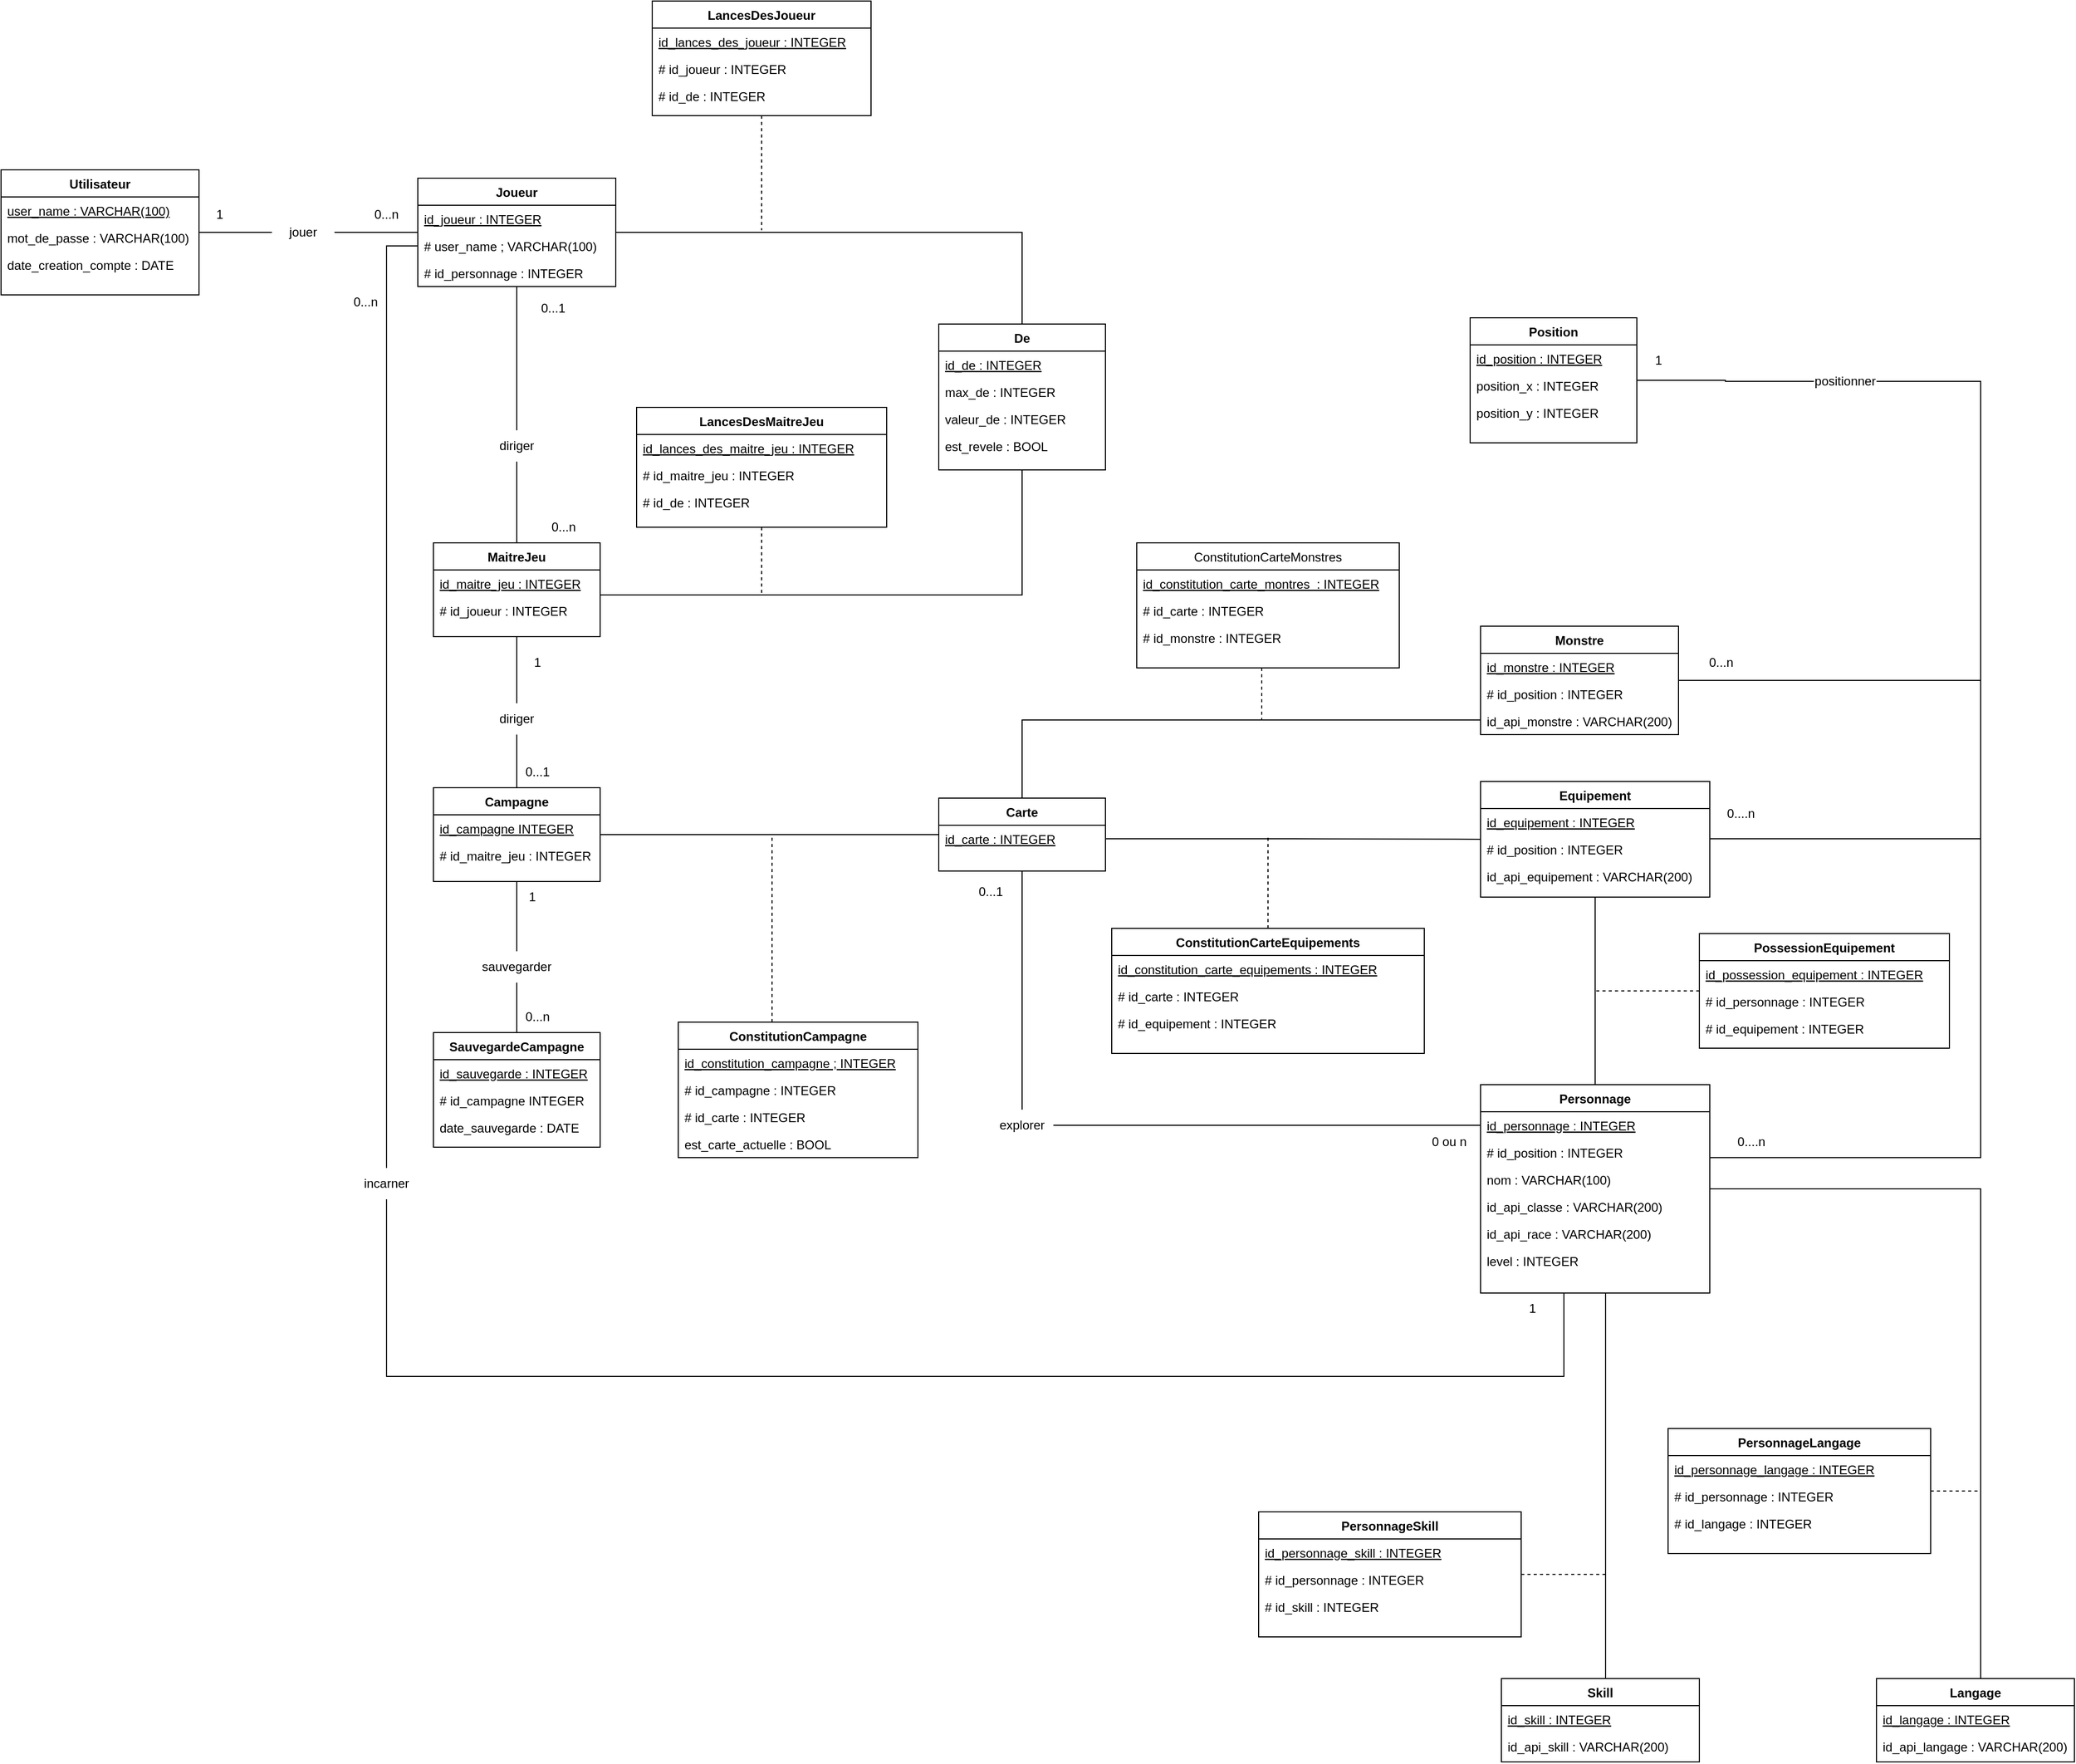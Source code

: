 <mxfile version="15.5.4" type="gitlab">
  <diagram id="C5RBs43oDa-KdzZeNtuy" name="Page-1">
    <mxGraphModel dx="2322" dy="1822" grid="1" gridSize="10" guides="1" tooltips="1" connect="1" arrows="1" fold="1" page="1" pageScale="1" pageWidth="827" pageHeight="1169" math="0" shadow="0">
      <root>
        <mxCell id="WIyWlLk6GJQsqaUBKTNV-0" />
        <mxCell id="WIyWlLk6GJQsqaUBKTNV-1" parent="WIyWlLk6GJQsqaUBKTNV-0" />
        <mxCell id="58OvS6Pq5DRIqInY-Lbb-139" style="edgeStyle=orthogonalEdgeStyle;rounded=0;orthogonalLoop=1;jettySize=auto;html=1;endArrow=none;endFill=0;align=center;" edge="1" parent="WIyWlLk6GJQsqaUBKTNV-1" source="zkfFHV4jXpPFQw0GAbJ--0" target="58OvS6Pq5DRIqInY-Lbb-55">
          <mxGeometry relative="1" as="geometry" />
        </mxCell>
        <mxCell id="58OvS6Pq5DRIqInY-Lbb-141" style="edgeStyle=orthogonalEdgeStyle;rounded=0;orthogonalLoop=1;jettySize=auto;html=1;endArrow=none;endFill=0;align=center;startArrow=none;" edge="1" parent="WIyWlLk6GJQsqaUBKTNV-1" source="58OvS6Pq5DRIqInY-Lbb-0" target="zkfFHV4jXpPFQw0GAbJ--17">
          <mxGeometry relative="1" as="geometry" />
        </mxCell>
        <mxCell id="zkfFHV4jXpPFQw0GAbJ--0" value="Joueur" style="swimlane;fontStyle=1;align=center;verticalAlign=top;childLayout=stackLayout;horizontal=1;startSize=26;horizontalStack=0;resizeParent=1;resizeLast=0;collapsible=1;marginBottom=0;rounded=0;shadow=0;strokeWidth=1;" parent="WIyWlLk6GJQsqaUBKTNV-1" vertex="1">
          <mxGeometry x="20" y="-20" width="190" height="104" as="geometry">
            <mxRectangle x="230" y="140" width="160" height="26" as="alternateBounds" />
          </mxGeometry>
        </mxCell>
        <mxCell id="zkfFHV4jXpPFQw0GAbJ--1" value="id_joueur : INTEGER" style="text;align=left;verticalAlign=top;spacingLeft=4;spacingRight=4;overflow=hidden;rotatable=0;points=[[0,0.5],[1,0.5]];portConstraint=eastwest;fontStyle=4" parent="zkfFHV4jXpPFQw0GAbJ--0" vertex="1">
          <mxGeometry y="26" width="190" height="26" as="geometry" />
        </mxCell>
        <mxCell id="zkfFHV4jXpPFQw0GAbJ--2" value="# user_name ; VARCHAR(100)" style="text;align=left;verticalAlign=top;spacingLeft=4;spacingRight=4;overflow=hidden;rotatable=0;points=[[0,0.5],[1,0.5]];portConstraint=eastwest;rounded=0;shadow=0;html=0;" parent="zkfFHV4jXpPFQw0GAbJ--0" vertex="1">
          <mxGeometry y="52" width="190" height="26" as="geometry" />
        </mxCell>
        <mxCell id="58OvS6Pq5DRIqInY-Lbb-161" value="# id_personnage : INTEGER" style="text;align=left;verticalAlign=top;spacingLeft=4;spacingRight=4;overflow=hidden;rotatable=0;points=[[0,0.5],[1,0.5]];portConstraint=eastwest;rounded=0;shadow=0;html=0;" vertex="1" parent="zkfFHV4jXpPFQw0GAbJ--0">
          <mxGeometry y="78" width="190" height="26" as="geometry" />
        </mxCell>
        <mxCell id="58OvS6Pq5DRIqInY-Lbb-88" style="edgeStyle=orthogonalEdgeStyle;rounded=0;orthogonalLoop=1;jettySize=auto;html=1;endArrow=none;endFill=0;" edge="1" parent="WIyWlLk6GJQsqaUBKTNV-1" source="zkfFHV4jXpPFQw0GAbJ--17" target="58OvS6Pq5DRIqInY-Lbb-55">
          <mxGeometry relative="1" as="geometry">
            <Array as="points">
              <mxPoint x="600" y="380" />
            </Array>
          </mxGeometry>
        </mxCell>
        <mxCell id="zkfFHV4jXpPFQw0GAbJ--17" value="MaitreJeu" style="swimlane;fontStyle=1;align=center;verticalAlign=top;childLayout=stackLayout;horizontal=1;startSize=26;horizontalStack=0;resizeParent=1;resizeLast=0;collapsible=1;marginBottom=0;rounded=0;shadow=0;strokeWidth=1;" parent="WIyWlLk6GJQsqaUBKTNV-1" vertex="1">
          <mxGeometry x="35" y="330" width="160" height="90" as="geometry">
            <mxRectangle x="550" y="140" width="160" height="26" as="alternateBounds" />
          </mxGeometry>
        </mxCell>
        <mxCell id="zkfFHV4jXpPFQw0GAbJ--19" value="id_maitre_jeu : INTEGER" style="text;align=left;verticalAlign=top;spacingLeft=4;spacingRight=4;overflow=hidden;rotatable=0;points=[[0,0.5],[1,0.5]];portConstraint=eastwest;rounded=0;shadow=0;html=0;fontStyle=4" parent="zkfFHV4jXpPFQw0GAbJ--17" vertex="1">
          <mxGeometry y="26" width="160" height="26" as="geometry" />
        </mxCell>
        <mxCell id="zkfFHV4jXpPFQw0GAbJ--20" value="# id_joueur : INTEGER" style="text;align=left;verticalAlign=top;spacingLeft=4;spacingRight=4;overflow=hidden;rotatable=0;points=[[0,0.5],[1,0.5]];portConstraint=eastwest;rounded=0;shadow=0;html=0;" parent="zkfFHV4jXpPFQw0GAbJ--17" vertex="1">
          <mxGeometry y="52" width="160" height="26" as="geometry" />
        </mxCell>
        <mxCell id="58OvS6Pq5DRIqInY-Lbb-15" style="edgeStyle=orthogonalEdgeStyle;rounded=0;orthogonalLoop=1;jettySize=auto;html=1;endArrow=none;endFill=0;" edge="1" parent="WIyWlLk6GJQsqaUBKTNV-1" source="58OvS6Pq5DRIqInY-Lbb-6" target="58OvS6Pq5DRIqInY-Lbb-12">
          <mxGeometry relative="1" as="geometry" />
        </mxCell>
        <mxCell id="58OvS6Pq5DRIqInY-Lbb-155" style="edgeStyle=orthogonalEdgeStyle;rounded=0;orthogonalLoop=1;jettySize=auto;html=1;endArrow=none;endFill=0;align=center;startArrow=none;" edge="1" parent="WIyWlLk6GJQsqaUBKTNV-1" source="58OvS6Pq5DRIqInY-Lbb-156" target="zkfFHV4jXpPFQw0GAbJ--17">
          <mxGeometry relative="1" as="geometry" />
        </mxCell>
        <mxCell id="58OvS6Pq5DRIqInY-Lbb-6" value="Campagne" style="swimlane;fontStyle=1;align=center;verticalAlign=top;childLayout=stackLayout;horizontal=1;startSize=26;horizontalStack=0;resizeParent=1;resizeLast=0;collapsible=1;marginBottom=0;rounded=0;shadow=0;strokeWidth=1;" vertex="1" parent="WIyWlLk6GJQsqaUBKTNV-1">
          <mxGeometry x="35" y="565" width="160" height="90" as="geometry">
            <mxRectangle x="550" y="140" width="160" height="26" as="alternateBounds" />
          </mxGeometry>
        </mxCell>
        <mxCell id="58OvS6Pq5DRIqInY-Lbb-7" value="id_campagne INTEGER" style="text;align=left;verticalAlign=top;spacingLeft=4;spacingRight=4;overflow=hidden;rotatable=0;points=[[0,0.5],[1,0.5]];portConstraint=eastwest;rounded=0;shadow=0;html=0;fontStyle=4" vertex="1" parent="58OvS6Pq5DRIqInY-Lbb-6">
          <mxGeometry y="26" width="160" height="26" as="geometry" />
        </mxCell>
        <mxCell id="58OvS6Pq5DRIqInY-Lbb-8" value="# id_maitre_jeu : INTEGER" style="text;align=left;verticalAlign=top;spacingLeft=4;spacingRight=4;overflow=hidden;rotatable=0;points=[[0,0.5],[1,0.5]];portConstraint=eastwest;rounded=0;shadow=0;html=0;" vertex="1" parent="58OvS6Pq5DRIqInY-Lbb-6">
          <mxGeometry y="52" width="160" height="26" as="geometry" />
        </mxCell>
        <mxCell id="58OvS6Pq5DRIqInY-Lbb-81" style="edgeStyle=orthogonalEdgeStyle;rounded=0;orthogonalLoop=1;jettySize=auto;html=1;endArrow=none;endFill=0;startArrow=none;" edge="1" parent="WIyWlLk6GJQsqaUBKTNV-1" source="58OvS6Pq5DRIqInY-Lbb-185" target="58OvS6Pq5DRIqInY-Lbb-32">
          <mxGeometry relative="1" as="geometry">
            <Array as="points">
              <mxPoint x="600" y="890" />
            </Array>
          </mxGeometry>
        </mxCell>
        <mxCell id="58OvS6Pq5DRIqInY-Lbb-83" style="edgeStyle=orthogonalEdgeStyle;rounded=0;orthogonalLoop=1;jettySize=auto;html=1;endArrow=none;endFill=0;" edge="1" parent="WIyWlLk6GJQsqaUBKTNV-1" source="58OvS6Pq5DRIqInY-Lbb-12" target="58OvS6Pq5DRIqInY-Lbb-39">
          <mxGeometry relative="1" as="geometry">
            <Array as="points">
              <mxPoint x="600" y="500" />
            </Array>
          </mxGeometry>
        </mxCell>
        <mxCell id="58OvS6Pq5DRIqInY-Lbb-12" value="Carte" style="swimlane;fontStyle=1;align=center;verticalAlign=top;childLayout=stackLayout;horizontal=1;startSize=26;horizontalStack=0;resizeParent=1;resizeLast=0;collapsible=1;marginBottom=0;rounded=0;shadow=0;strokeWidth=1;" vertex="1" parent="WIyWlLk6GJQsqaUBKTNV-1">
          <mxGeometry x="520" y="575" width="160" height="70" as="geometry">
            <mxRectangle x="550" y="140" width="160" height="26" as="alternateBounds" />
          </mxGeometry>
        </mxCell>
        <mxCell id="58OvS6Pq5DRIqInY-Lbb-13" value="id_carte : INTEGER" style="text;align=left;verticalAlign=top;spacingLeft=4;spacingRight=4;overflow=hidden;rotatable=0;points=[[0,0.5],[1,0.5]];portConstraint=eastwest;rounded=0;shadow=0;html=0;fontStyle=4" vertex="1" parent="58OvS6Pq5DRIqInY-Lbb-12">
          <mxGeometry y="26" width="160" height="26" as="geometry" />
        </mxCell>
        <mxCell id="58OvS6Pq5DRIqInY-Lbb-26" style="edgeStyle=orthogonalEdgeStyle;rounded=0;orthogonalLoop=1;jettySize=auto;html=1;endArrow=none;endFill=0;dashed=1;" edge="1" parent="WIyWlLk6GJQsqaUBKTNV-1" source="58OvS6Pq5DRIqInY-Lbb-23">
          <mxGeometry relative="1" as="geometry">
            <mxPoint x="360" y="610" as="targetPoint" />
            <Array as="points">
              <mxPoint x="360" y="730" />
            </Array>
          </mxGeometry>
        </mxCell>
        <mxCell id="58OvS6Pq5DRIqInY-Lbb-23" value="ConstitutionCampagne" style="swimlane;fontStyle=1;align=center;verticalAlign=top;childLayout=stackLayout;horizontal=1;startSize=26;horizontalStack=0;resizeParent=1;resizeLast=0;collapsible=1;marginBottom=0;rounded=0;shadow=0;strokeWidth=1;" vertex="1" parent="WIyWlLk6GJQsqaUBKTNV-1">
          <mxGeometry x="270" y="790" width="230" height="130" as="geometry">
            <mxRectangle x="550" y="140" width="160" height="26" as="alternateBounds" />
          </mxGeometry>
        </mxCell>
        <mxCell id="58OvS6Pq5DRIqInY-Lbb-24" value="id_constitution_campagne ; INTEGER" style="text;align=left;verticalAlign=top;spacingLeft=4;spacingRight=4;overflow=hidden;rotatable=0;points=[[0,0.5],[1,0.5]];portConstraint=eastwest;rounded=0;shadow=0;html=0;fontStyle=4" vertex="1" parent="58OvS6Pq5DRIqInY-Lbb-23">
          <mxGeometry y="26" width="230" height="26" as="geometry" />
        </mxCell>
        <mxCell id="58OvS6Pq5DRIqInY-Lbb-25" value="# id_campagne : INTEGER" style="text;align=left;verticalAlign=top;spacingLeft=4;spacingRight=4;overflow=hidden;rotatable=0;points=[[0,0.5],[1,0.5]];portConstraint=eastwest;rounded=0;shadow=0;html=0;" vertex="1" parent="58OvS6Pq5DRIqInY-Lbb-23">
          <mxGeometry y="52" width="230" height="26" as="geometry" />
        </mxCell>
        <mxCell id="58OvS6Pq5DRIqInY-Lbb-27" value="# id_carte : INTEGER" style="text;align=left;verticalAlign=top;spacingLeft=4;spacingRight=4;overflow=hidden;rotatable=0;points=[[0,0.5],[1,0.5]];portConstraint=eastwest;rounded=0;shadow=0;html=0;" vertex="1" parent="58OvS6Pq5DRIqInY-Lbb-23">
          <mxGeometry y="78" width="230" height="26" as="geometry" />
        </mxCell>
        <mxCell id="58OvS6Pq5DRIqInY-Lbb-172" value="est_carte_actuelle : BOOL" style="text;align=left;verticalAlign=top;spacingLeft=4;spacingRight=4;overflow=hidden;rotatable=0;points=[[0,0.5],[1,0.5]];portConstraint=eastwest;rounded=0;shadow=0;html=0;" vertex="1" parent="58OvS6Pq5DRIqInY-Lbb-23">
          <mxGeometry y="104" width="230" height="26" as="geometry" />
        </mxCell>
        <mxCell id="58OvS6Pq5DRIqInY-Lbb-95" style="edgeStyle=orthogonalEdgeStyle;rounded=0;orthogonalLoop=1;jettySize=auto;html=1;dashed=1;endArrow=none;endFill=0;" edge="1" parent="WIyWlLk6GJQsqaUBKTNV-1" source="58OvS6Pq5DRIqInY-Lbb-28">
          <mxGeometry relative="1" as="geometry">
            <mxPoint x="836" y="610" as="targetPoint" />
          </mxGeometry>
        </mxCell>
        <mxCell id="58OvS6Pq5DRIqInY-Lbb-28" value="ConstitutionCarteEquipements" style="swimlane;fontStyle=1;align=center;verticalAlign=top;childLayout=stackLayout;horizontal=1;startSize=26;horizontalStack=0;resizeParent=1;resizeLast=0;collapsible=1;marginBottom=0;rounded=0;shadow=0;strokeWidth=1;" vertex="1" parent="WIyWlLk6GJQsqaUBKTNV-1">
          <mxGeometry x="686" y="700" width="300" height="120" as="geometry">
            <mxRectangle x="550" y="140" width="160" height="26" as="alternateBounds" />
          </mxGeometry>
        </mxCell>
        <mxCell id="58OvS6Pq5DRIqInY-Lbb-29" value="id_constitution_carte_equipements : INTEGER" style="text;align=left;verticalAlign=top;spacingLeft=4;spacingRight=4;overflow=hidden;rotatable=0;points=[[0,0.5],[1,0.5]];portConstraint=eastwest;rounded=0;shadow=0;html=0;fontStyle=4" vertex="1" parent="58OvS6Pq5DRIqInY-Lbb-28">
          <mxGeometry y="26" width="300" height="26" as="geometry" />
        </mxCell>
        <mxCell id="58OvS6Pq5DRIqInY-Lbb-30" value="# id_carte : INTEGER" style="text;align=left;verticalAlign=top;spacingLeft=4;spacingRight=4;overflow=hidden;rotatable=0;points=[[0,0.5],[1,0.5]];portConstraint=eastwest;rounded=0;shadow=0;html=0;" vertex="1" parent="58OvS6Pq5DRIqInY-Lbb-28">
          <mxGeometry y="52" width="300" height="26" as="geometry" />
        </mxCell>
        <mxCell id="58OvS6Pq5DRIqInY-Lbb-31" value="# id_equipement : INTEGER" style="text;align=left;verticalAlign=top;spacingLeft=4;spacingRight=4;overflow=hidden;rotatable=0;points=[[0,0.5],[1,0.5]];portConstraint=eastwest;rounded=0;shadow=0;html=0;" vertex="1" parent="58OvS6Pq5DRIqInY-Lbb-28">
          <mxGeometry y="78" width="300" height="26" as="geometry" />
        </mxCell>
        <mxCell id="58OvS6Pq5DRIqInY-Lbb-85" style="edgeStyle=orthogonalEdgeStyle;rounded=0;orthogonalLoop=1;jettySize=auto;html=1;endArrow=none;endFill=0;" edge="1" parent="WIyWlLk6GJQsqaUBKTNV-1" source="58OvS6Pq5DRIqInY-Lbb-32" target="58OvS6Pq5DRIqInY-Lbb-36">
          <mxGeometry relative="1" as="geometry" />
        </mxCell>
        <mxCell id="58OvS6Pq5DRIqInY-Lbb-112" style="edgeStyle=orthogonalEdgeStyle;rounded=0;orthogonalLoop=1;jettySize=auto;html=1;endArrow=none;endFill=0;" edge="1" parent="WIyWlLk6GJQsqaUBKTNV-1" source="58OvS6Pq5DRIqInY-Lbb-32">
          <mxGeometry relative="1" as="geometry">
            <mxPoint x="1520" y="460" as="targetPoint" />
            <Array as="points">
              <mxPoint x="1520" y="920" />
              <mxPoint x="1520" y="460" />
            </Array>
          </mxGeometry>
        </mxCell>
        <mxCell id="58OvS6Pq5DRIqInY-Lbb-124" style="edgeStyle=orthogonalEdgeStyle;rounded=0;orthogonalLoop=1;jettySize=auto;html=1;endArrow=none;endFill=0;startArrow=none;" edge="1" parent="WIyWlLk6GJQsqaUBKTNV-1" source="58OvS6Pq5DRIqInY-Lbb-127" target="zkfFHV4jXpPFQw0GAbJ--0">
          <mxGeometry relative="1" as="geometry">
            <Array as="points">
              <mxPoint x="-10" y="45" />
            </Array>
          </mxGeometry>
        </mxCell>
        <mxCell id="58OvS6Pq5DRIqInY-Lbb-173" style="edgeStyle=orthogonalEdgeStyle;rounded=0;orthogonalLoop=1;jettySize=auto;html=1;endArrow=none;endFill=0;align=center;" edge="1" parent="WIyWlLk6GJQsqaUBKTNV-1" source="58OvS6Pq5DRIqInY-Lbb-32" target="58OvS6Pq5DRIqInY-Lbb-148">
          <mxGeometry relative="1" as="geometry">
            <Array as="points">
              <mxPoint x="1520" y="950" />
            </Array>
          </mxGeometry>
        </mxCell>
        <mxCell id="58OvS6Pq5DRIqInY-Lbb-193" style="edgeStyle=orthogonalEdgeStyle;rounded=0;orthogonalLoop=1;jettySize=auto;html=1;endArrow=none;endFill=0;align=center;" edge="1" parent="WIyWlLk6GJQsqaUBKTNV-1" source="58OvS6Pq5DRIqInY-Lbb-32" target="58OvS6Pq5DRIqInY-Lbb-152">
          <mxGeometry relative="1" as="geometry">
            <Array as="points">
              <mxPoint x="1160" y="1300" />
              <mxPoint x="1160" y="1300" />
            </Array>
          </mxGeometry>
        </mxCell>
        <mxCell id="58OvS6Pq5DRIqInY-Lbb-32" value="Personnage" style="swimlane;fontStyle=1;align=center;verticalAlign=top;childLayout=stackLayout;horizontal=1;startSize=26;horizontalStack=0;resizeParent=1;resizeLast=0;collapsible=1;marginBottom=0;rounded=0;shadow=0;strokeWidth=1;" vertex="1" parent="WIyWlLk6GJQsqaUBKTNV-1">
          <mxGeometry x="1040" y="850" width="220" height="200" as="geometry">
            <mxRectangle x="550" y="140" width="160" height="26" as="alternateBounds" />
          </mxGeometry>
        </mxCell>
        <mxCell id="58OvS6Pq5DRIqInY-Lbb-33" value="id_personnage : INTEGER" style="text;align=left;verticalAlign=top;spacingLeft=4;spacingRight=4;overflow=hidden;rotatable=0;points=[[0,0.5],[1,0.5]];portConstraint=eastwest;rounded=0;shadow=0;html=0;fontStyle=4" vertex="1" parent="58OvS6Pq5DRIqInY-Lbb-32">
          <mxGeometry y="26" width="220" height="26" as="geometry" />
        </mxCell>
        <mxCell id="58OvS6Pq5DRIqInY-Lbb-78" value="# id_position : INTEGER" style="text;align=left;verticalAlign=top;spacingLeft=4;spacingRight=4;overflow=hidden;rotatable=0;points=[[0,0.5],[1,0.5]];portConstraint=eastwest;rounded=0;shadow=0;html=0;fontStyle=0" vertex="1" parent="58OvS6Pq5DRIqInY-Lbb-32">
          <mxGeometry y="52" width="220" height="26" as="geometry" />
        </mxCell>
        <mxCell id="58OvS6Pq5DRIqInY-Lbb-35" value="nom : VARCHAR(100)" style="text;align=left;verticalAlign=top;spacingLeft=4;spacingRight=4;overflow=hidden;rotatable=0;points=[[0,0.5],[1,0.5]];portConstraint=eastwest;rounded=0;shadow=0;html=0;fontStyle=0" vertex="1" parent="58OvS6Pq5DRIqInY-Lbb-32">
          <mxGeometry y="78" width="220" height="26" as="geometry" />
        </mxCell>
        <mxCell id="58OvS6Pq5DRIqInY-Lbb-42" value="id_api_classe : VARCHAR(200)" style="text;align=left;verticalAlign=top;spacingLeft=4;spacingRight=4;overflow=hidden;rotatable=0;points=[[0,0.5],[1,0.5]];portConstraint=eastwest;rounded=0;shadow=0;html=0;fontStyle=0" vertex="1" parent="58OvS6Pq5DRIqInY-Lbb-32">
          <mxGeometry y="104" width="220" height="26" as="geometry" />
        </mxCell>
        <mxCell id="58OvS6Pq5DRIqInY-Lbb-43" value="id_api_race : VARCHAR(200)" style="text;align=left;verticalAlign=top;spacingLeft=4;spacingRight=4;overflow=hidden;rotatable=0;points=[[0,0.5],[1,0.5]];portConstraint=eastwest;rounded=0;shadow=0;html=0;fontStyle=0" vertex="1" parent="58OvS6Pq5DRIqInY-Lbb-32">
          <mxGeometry y="130" width="220" height="26" as="geometry" />
        </mxCell>
        <mxCell id="58OvS6Pq5DRIqInY-Lbb-44" value="level : INTEGER" style="text;align=left;verticalAlign=top;spacingLeft=4;spacingRight=4;overflow=hidden;rotatable=0;points=[[0,0.5],[1,0.5]];portConstraint=eastwest;rounded=0;shadow=0;html=0;fontStyle=0" vertex="1" parent="58OvS6Pq5DRIqInY-Lbb-32">
          <mxGeometry y="156" width="220" height="26" as="geometry" />
        </mxCell>
        <mxCell id="58OvS6Pq5DRIqInY-Lbb-114" style="edgeStyle=orthogonalEdgeStyle;rounded=0;orthogonalLoop=1;jettySize=auto;html=1;endArrow=none;endFill=0;" edge="1" parent="WIyWlLk6GJQsqaUBKTNV-1" source="58OvS6Pq5DRIqInY-Lbb-36">
          <mxGeometry relative="1" as="geometry">
            <mxPoint x="1520" y="614" as="targetPoint" />
          </mxGeometry>
        </mxCell>
        <mxCell id="58OvS6Pq5DRIqInY-Lbb-36" value="Equipement" style="swimlane;fontStyle=1;align=center;verticalAlign=top;childLayout=stackLayout;horizontal=1;startSize=26;horizontalStack=0;resizeParent=1;resizeLast=0;collapsible=1;marginBottom=0;rounded=0;shadow=0;strokeWidth=1;" vertex="1" parent="WIyWlLk6GJQsqaUBKTNV-1">
          <mxGeometry x="1040" y="559" width="220" height="111" as="geometry">
            <mxRectangle x="550" y="140" width="160" height="26" as="alternateBounds" />
          </mxGeometry>
        </mxCell>
        <mxCell id="58OvS6Pq5DRIqInY-Lbb-37" value="id_equipement : INTEGER" style="text;align=left;verticalAlign=top;spacingLeft=4;spacingRight=4;overflow=hidden;rotatable=0;points=[[0,0.5],[1,0.5]];portConstraint=eastwest;rounded=0;shadow=0;html=0;fontStyle=4" vertex="1" parent="58OvS6Pq5DRIqInY-Lbb-36">
          <mxGeometry y="26" width="220" height="26" as="geometry" />
        </mxCell>
        <mxCell id="58OvS6Pq5DRIqInY-Lbb-79" value="# id_position : INTEGER" style="text;align=left;verticalAlign=top;spacingLeft=4;spacingRight=4;overflow=hidden;rotatable=0;points=[[0,0.5],[1,0.5]];portConstraint=eastwest;rounded=0;shadow=0;html=0;fontStyle=0" vertex="1" parent="58OvS6Pq5DRIqInY-Lbb-36">
          <mxGeometry y="52" width="220" height="26" as="geometry" />
        </mxCell>
        <mxCell id="58OvS6Pq5DRIqInY-Lbb-38" value="id_api_equipement : VARCHAR(200)" style="text;align=left;verticalAlign=top;spacingLeft=4;spacingRight=4;overflow=hidden;rotatable=0;points=[[0,0.5],[1,0.5]];portConstraint=eastwest;rounded=0;shadow=0;html=0;fontStyle=0" vertex="1" parent="58OvS6Pq5DRIqInY-Lbb-36">
          <mxGeometry y="78" width="220" height="26" as="geometry" />
        </mxCell>
        <mxCell id="58OvS6Pq5DRIqInY-Lbb-110" style="edgeStyle=orthogonalEdgeStyle;rounded=0;orthogonalLoop=1;jettySize=auto;html=1;endArrow=none;endFill=0;startArrow=none;" edge="1" parent="WIyWlLk6GJQsqaUBKTNV-1" source="58OvS6Pq5DRIqInY-Lbb-119" target="58OvS6Pq5DRIqInY-Lbb-61">
          <mxGeometry relative="1" as="geometry">
            <Array as="points" />
          </mxGeometry>
        </mxCell>
        <mxCell id="58OvS6Pq5DRIqInY-Lbb-39" value="Monstre" style="swimlane;fontStyle=1;align=center;verticalAlign=top;childLayout=stackLayout;horizontal=1;startSize=26;horizontalStack=0;resizeParent=1;resizeLast=0;collapsible=1;marginBottom=0;rounded=0;shadow=0;strokeWidth=1;" vertex="1" parent="WIyWlLk6GJQsqaUBKTNV-1">
          <mxGeometry x="1040" y="410" width="190" height="104" as="geometry">
            <mxRectangle x="550" y="140" width="160" height="26" as="alternateBounds" />
          </mxGeometry>
        </mxCell>
        <mxCell id="58OvS6Pq5DRIqInY-Lbb-40" value="id_monstre : INTEGER" style="text;align=left;verticalAlign=top;spacingLeft=4;spacingRight=4;overflow=hidden;rotatable=0;points=[[0,0.5],[1,0.5]];portConstraint=eastwest;rounded=0;shadow=0;html=0;fontStyle=4" vertex="1" parent="58OvS6Pq5DRIqInY-Lbb-39">
          <mxGeometry y="26" width="190" height="26" as="geometry" />
        </mxCell>
        <mxCell id="58OvS6Pq5DRIqInY-Lbb-80" value="# id_position : INTEGER" style="text;align=left;verticalAlign=top;spacingLeft=4;spacingRight=4;overflow=hidden;rotatable=0;points=[[0,0.5],[1,0.5]];portConstraint=eastwest;rounded=0;shadow=0;html=0;fontStyle=0" vertex="1" parent="58OvS6Pq5DRIqInY-Lbb-39">
          <mxGeometry y="52" width="190" height="26" as="geometry" />
        </mxCell>
        <mxCell id="58OvS6Pq5DRIqInY-Lbb-41" value="id_api_monstre : VARCHAR(200)" style="text;align=left;verticalAlign=top;spacingLeft=4;spacingRight=4;overflow=hidden;rotatable=0;points=[[0,0.5],[1,0.5]];portConstraint=eastwest;rounded=0;shadow=0;html=0;fontStyle=0" vertex="1" parent="58OvS6Pq5DRIqInY-Lbb-39">
          <mxGeometry y="78" width="190" height="26" as="geometry" />
        </mxCell>
        <mxCell id="58OvS6Pq5DRIqInY-Lbb-94" style="edgeStyle=orthogonalEdgeStyle;rounded=0;orthogonalLoop=1;jettySize=auto;html=1;dashed=1;endArrow=none;endFill=0;" edge="1" parent="WIyWlLk6GJQsqaUBKTNV-1" source="58OvS6Pq5DRIqInY-Lbb-51">
          <mxGeometry relative="1" as="geometry">
            <mxPoint x="852" y="500" as="targetPoint" />
            <Array as="points">
              <mxPoint x="830" y="500" />
            </Array>
          </mxGeometry>
        </mxCell>
        <mxCell id="58OvS6Pq5DRIqInY-Lbb-51" value="ConstitutionCarteMonstres" style="swimlane;fontStyle=0;align=center;verticalAlign=top;childLayout=stackLayout;horizontal=1;startSize=26;horizontalStack=0;resizeParent=1;resizeLast=0;collapsible=1;marginBottom=0;rounded=0;shadow=0;strokeWidth=1;" vertex="1" parent="WIyWlLk6GJQsqaUBKTNV-1">
          <mxGeometry x="710" y="330" width="252" height="120" as="geometry">
            <mxRectangle x="550" y="140" width="160" height="26" as="alternateBounds" />
          </mxGeometry>
        </mxCell>
        <mxCell id="58OvS6Pq5DRIqInY-Lbb-52" value="id_constitution_carte_montres  : INTEGER" style="text;align=left;verticalAlign=top;spacingLeft=4;spacingRight=4;overflow=hidden;rotatable=0;points=[[0,0.5],[1,0.5]];portConstraint=eastwest;rounded=0;shadow=0;html=0;fontStyle=4" vertex="1" parent="58OvS6Pq5DRIqInY-Lbb-51">
          <mxGeometry y="26" width="252" height="26" as="geometry" />
        </mxCell>
        <mxCell id="58OvS6Pq5DRIqInY-Lbb-53" value="# id_carte : INTEGER" style="text;align=left;verticalAlign=top;spacingLeft=4;spacingRight=4;overflow=hidden;rotatable=0;points=[[0,0.5],[1,0.5]];portConstraint=eastwest;rounded=0;shadow=0;html=0;" vertex="1" parent="58OvS6Pq5DRIqInY-Lbb-51">
          <mxGeometry y="52" width="252" height="26" as="geometry" />
        </mxCell>
        <mxCell id="58OvS6Pq5DRIqInY-Lbb-54" value="# id_monstre : INTEGER" style="text;align=left;verticalAlign=top;spacingLeft=4;spacingRight=4;overflow=hidden;rotatable=0;points=[[0,0.5],[1,0.5]];portConstraint=eastwest;rounded=0;shadow=0;html=0;" vertex="1" parent="58OvS6Pq5DRIqInY-Lbb-51">
          <mxGeometry y="78" width="252" height="26" as="geometry" />
        </mxCell>
        <mxCell id="58OvS6Pq5DRIqInY-Lbb-55" value="De" style="swimlane;fontStyle=1;align=center;verticalAlign=top;childLayout=stackLayout;horizontal=1;startSize=26;horizontalStack=0;resizeParent=1;resizeLast=0;collapsible=1;marginBottom=0;rounded=0;shadow=0;strokeWidth=1;" vertex="1" parent="WIyWlLk6GJQsqaUBKTNV-1">
          <mxGeometry x="520" y="120" width="160" height="140" as="geometry">
            <mxRectangle x="550" y="140" width="160" height="26" as="alternateBounds" />
          </mxGeometry>
        </mxCell>
        <mxCell id="58OvS6Pq5DRIqInY-Lbb-56" value="id_de : INTEGER" style="text;align=left;verticalAlign=top;spacingLeft=4;spacingRight=4;overflow=hidden;rotatable=0;points=[[0,0.5],[1,0.5]];portConstraint=eastwest;rounded=0;shadow=0;html=0;fontStyle=4" vertex="1" parent="58OvS6Pq5DRIqInY-Lbb-55">
          <mxGeometry y="26" width="160" height="26" as="geometry" />
        </mxCell>
        <mxCell id="58OvS6Pq5DRIqInY-Lbb-58" value="max_de : INTEGER" style="text;align=left;verticalAlign=top;spacingLeft=4;spacingRight=4;overflow=hidden;rotatable=0;points=[[0,0.5],[1,0.5]];portConstraint=eastwest;rounded=0;shadow=0;html=0;fontStyle=0" vertex="1" parent="58OvS6Pq5DRIqInY-Lbb-55">
          <mxGeometry y="52" width="160" height="26" as="geometry" />
        </mxCell>
        <mxCell id="58OvS6Pq5DRIqInY-Lbb-59" value="valeur_de : INTEGER" style="text;align=left;verticalAlign=top;spacingLeft=4;spacingRight=4;overflow=hidden;rotatable=0;points=[[0,0.5],[1,0.5]];portConstraint=eastwest;rounded=0;shadow=0;html=0;fontStyle=0" vertex="1" parent="58OvS6Pq5DRIqInY-Lbb-55">
          <mxGeometry y="78" width="160" height="26" as="geometry" />
        </mxCell>
        <mxCell id="58OvS6Pq5DRIqInY-Lbb-60" value="est_revele : BOOL" style="text;align=left;verticalAlign=top;spacingLeft=4;spacingRight=4;overflow=hidden;rotatable=0;points=[[0,0.5],[1,0.5]];portConstraint=eastwest;rounded=0;shadow=0;html=0;fontStyle=0" vertex="1" parent="58OvS6Pq5DRIqInY-Lbb-55">
          <mxGeometry y="104" width="160" height="26" as="geometry" />
        </mxCell>
        <mxCell id="58OvS6Pq5DRIqInY-Lbb-61" value="Position" style="swimlane;fontStyle=1;align=center;verticalAlign=top;childLayout=stackLayout;horizontal=1;startSize=26;horizontalStack=0;resizeParent=1;resizeLast=0;collapsible=1;marginBottom=0;rounded=0;shadow=0;strokeWidth=1;" vertex="1" parent="WIyWlLk6GJQsqaUBKTNV-1">
          <mxGeometry x="1030" y="114" width="160" height="120" as="geometry">
            <mxRectangle x="550" y="140" width="160" height="26" as="alternateBounds" />
          </mxGeometry>
        </mxCell>
        <mxCell id="58OvS6Pq5DRIqInY-Lbb-62" value="id_position : INTEGER" style="text;align=left;verticalAlign=top;spacingLeft=4;spacingRight=4;overflow=hidden;rotatable=0;points=[[0,0.5],[1,0.5]];portConstraint=eastwest;rounded=0;shadow=0;html=0;fontStyle=4" vertex="1" parent="58OvS6Pq5DRIqInY-Lbb-61">
          <mxGeometry y="26" width="160" height="26" as="geometry" />
        </mxCell>
        <mxCell id="58OvS6Pq5DRIqInY-Lbb-63" value="position_x : INTEGER" style="text;align=left;verticalAlign=top;spacingLeft=4;spacingRight=4;overflow=hidden;rotatable=0;points=[[0,0.5],[1,0.5]];portConstraint=eastwest;rounded=0;shadow=0;html=0;" vertex="1" parent="58OvS6Pq5DRIqInY-Lbb-61">
          <mxGeometry y="52" width="160" height="26" as="geometry" />
        </mxCell>
        <mxCell id="58OvS6Pq5DRIqInY-Lbb-64" value="position_y : INTEGER" style="text;align=left;verticalAlign=top;spacingLeft=4;spacingRight=4;overflow=hidden;rotatable=0;points=[[0,0.5],[1,0.5]];portConstraint=eastwest;rounded=0;shadow=0;html=0;" vertex="1" parent="58OvS6Pq5DRIqInY-Lbb-61">
          <mxGeometry y="78" width="160" height="26" as="geometry" />
        </mxCell>
        <mxCell id="58OvS6Pq5DRIqInY-Lbb-143" style="edgeStyle=orthogonalEdgeStyle;rounded=0;orthogonalLoop=1;jettySize=auto;html=1;endArrow=none;endFill=0;align=center;dashed=1;" edge="1" parent="WIyWlLk6GJQsqaUBKTNV-1" source="58OvS6Pq5DRIqInY-Lbb-65">
          <mxGeometry relative="1" as="geometry">
            <mxPoint x="1150" y="760" as="targetPoint" />
          </mxGeometry>
        </mxCell>
        <mxCell id="58OvS6Pq5DRIqInY-Lbb-65" value="PossessionEquipement" style="swimlane;fontStyle=1;align=center;verticalAlign=top;childLayout=stackLayout;horizontal=1;startSize=26;horizontalStack=0;resizeParent=1;resizeLast=0;collapsible=1;marginBottom=0;rounded=0;shadow=0;strokeWidth=1;" vertex="1" parent="WIyWlLk6GJQsqaUBKTNV-1">
          <mxGeometry x="1250" y="705" width="240" height="110" as="geometry">
            <mxRectangle x="550" y="140" width="160" height="26" as="alternateBounds" />
          </mxGeometry>
        </mxCell>
        <mxCell id="58OvS6Pq5DRIqInY-Lbb-66" value="id_possession_equipement : INTEGER" style="text;align=left;verticalAlign=top;spacingLeft=4;spacingRight=4;overflow=hidden;rotatable=0;points=[[0,0.5],[1,0.5]];portConstraint=eastwest;rounded=0;shadow=0;html=0;fontStyle=4" vertex="1" parent="58OvS6Pq5DRIqInY-Lbb-65">
          <mxGeometry y="26" width="240" height="26" as="geometry" />
        </mxCell>
        <mxCell id="58OvS6Pq5DRIqInY-Lbb-67" value="# id_personnage : INTEGER" style="text;align=left;verticalAlign=top;spacingLeft=4;spacingRight=4;overflow=hidden;rotatable=0;points=[[0,0.5],[1,0.5]];portConstraint=eastwest;rounded=0;shadow=0;html=0;" vertex="1" parent="58OvS6Pq5DRIqInY-Lbb-65">
          <mxGeometry y="52" width="240" height="26" as="geometry" />
        </mxCell>
        <mxCell id="58OvS6Pq5DRIqInY-Lbb-68" value="# id_equipement : INTEGER" style="text;align=left;verticalAlign=top;spacingLeft=4;spacingRight=4;overflow=hidden;rotatable=0;points=[[0,0.5],[1,0.5]];portConstraint=eastwest;rounded=0;shadow=0;html=0;" vertex="1" parent="58OvS6Pq5DRIqInY-Lbb-65">
          <mxGeometry y="78" width="240" height="26" as="geometry" />
        </mxCell>
        <mxCell id="58OvS6Pq5DRIqInY-Lbb-191" style="edgeStyle=orthogonalEdgeStyle;rounded=0;orthogonalLoop=1;jettySize=auto;html=1;dashed=1;endArrow=none;endFill=0;align=center;" edge="1" parent="WIyWlLk6GJQsqaUBKTNV-1" source="58OvS6Pq5DRIqInY-Lbb-73">
          <mxGeometry relative="1" as="geometry">
            <mxPoint x="350" y="380" as="targetPoint" />
          </mxGeometry>
        </mxCell>
        <mxCell id="58OvS6Pq5DRIqInY-Lbb-73" value="LancesDesMaitreJeu" style="swimlane;fontStyle=1;align=center;verticalAlign=top;childLayout=stackLayout;horizontal=1;startSize=26;horizontalStack=0;resizeParent=1;resizeLast=0;collapsible=1;marginBottom=0;rounded=0;shadow=0;strokeWidth=1;" vertex="1" parent="WIyWlLk6GJQsqaUBKTNV-1">
          <mxGeometry x="230" y="200" width="240" height="115" as="geometry">
            <mxRectangle x="550" y="140" width="160" height="26" as="alternateBounds" />
          </mxGeometry>
        </mxCell>
        <mxCell id="58OvS6Pq5DRIqInY-Lbb-74" value="id_lances_des_maitre_jeu : INTEGER" style="text;align=left;verticalAlign=top;spacingLeft=4;spacingRight=4;overflow=hidden;rotatable=0;points=[[0,0.5],[1,0.5]];portConstraint=eastwest;rounded=0;shadow=0;html=0;fontStyle=4" vertex="1" parent="58OvS6Pq5DRIqInY-Lbb-73">
          <mxGeometry y="26" width="240" height="26" as="geometry" />
        </mxCell>
        <mxCell id="58OvS6Pq5DRIqInY-Lbb-75" value="# id_maitre_jeu : INTEGER" style="text;align=left;verticalAlign=top;spacingLeft=4;spacingRight=4;overflow=hidden;rotatable=0;points=[[0,0.5],[1,0.5]];portConstraint=eastwest;rounded=0;shadow=0;html=0;" vertex="1" parent="58OvS6Pq5DRIqInY-Lbb-73">
          <mxGeometry y="52" width="240" height="26" as="geometry" />
        </mxCell>
        <mxCell id="58OvS6Pq5DRIqInY-Lbb-76" value="# id_de : INTEGER" style="text;align=left;verticalAlign=top;spacingLeft=4;spacingRight=4;overflow=hidden;rotatable=0;points=[[0,0.5],[1,0.5]];portConstraint=eastwest;rounded=0;shadow=0;html=0;" vertex="1" parent="58OvS6Pq5DRIqInY-Lbb-73">
          <mxGeometry y="78" width="240" height="26" as="geometry" />
        </mxCell>
        <mxCell id="58OvS6Pq5DRIqInY-Lbb-82" style="edgeStyle=orthogonalEdgeStyle;rounded=0;orthogonalLoop=1;jettySize=auto;html=1;endArrow=none;endFill=0;" edge="1" parent="WIyWlLk6GJQsqaUBKTNV-1" source="58OvS6Pq5DRIqInY-Lbb-13" target="58OvS6Pq5DRIqInY-Lbb-36">
          <mxGeometry relative="1" as="geometry" />
        </mxCell>
        <mxCell id="58OvS6Pq5DRIqInY-Lbb-98" value="0...1" style="text;html=1;strokeColor=none;fillColor=none;align=center;verticalAlign=middle;whiteSpace=wrap;rounded=0;" vertex="1" parent="WIyWlLk6GJQsqaUBKTNV-1">
          <mxGeometry x="120" y="90" width="60" height="30" as="geometry" />
        </mxCell>
        <mxCell id="58OvS6Pq5DRIqInY-Lbb-99" value="0...n" style="text;html=1;strokeColor=none;fillColor=none;align=center;verticalAlign=middle;whiteSpace=wrap;rounded=0;" vertex="1" parent="WIyWlLk6GJQsqaUBKTNV-1">
          <mxGeometry x="-60" y="84" width="60" height="30" as="geometry" />
        </mxCell>
        <mxCell id="58OvS6Pq5DRIqInY-Lbb-162" style="edgeStyle=orthogonalEdgeStyle;rounded=0;orthogonalLoop=1;jettySize=auto;html=1;endArrow=none;endFill=0;align=center;startArrow=none;" edge="1" parent="WIyWlLk6GJQsqaUBKTNV-1" source="58OvS6Pq5DRIqInY-Lbb-163" target="zkfFHV4jXpPFQw0GAbJ--0">
          <mxGeometry relative="1" as="geometry" />
        </mxCell>
        <mxCell id="58OvS6Pq5DRIqInY-Lbb-100" value="Utilisateur" style="swimlane;fontStyle=1;align=center;verticalAlign=top;childLayout=stackLayout;horizontal=1;startSize=26;horizontalStack=0;resizeParent=1;resizeLast=0;collapsible=1;marginBottom=0;rounded=0;shadow=0;strokeWidth=1;" vertex="1" parent="WIyWlLk6GJQsqaUBKTNV-1">
          <mxGeometry x="-380" y="-28" width="190" height="120" as="geometry">
            <mxRectangle x="550" y="140" width="160" height="26" as="alternateBounds" />
          </mxGeometry>
        </mxCell>
        <mxCell id="58OvS6Pq5DRIqInY-Lbb-102" value="user_name : VARCHAR(100)" style="text;align=left;verticalAlign=top;spacingLeft=4;spacingRight=4;overflow=hidden;rotatable=0;points=[[0,0.5],[1,0.5]];portConstraint=eastwest;rounded=0;shadow=0;html=0;fontStyle=4" vertex="1" parent="58OvS6Pq5DRIqInY-Lbb-100">
          <mxGeometry y="26" width="190" height="26" as="geometry" />
        </mxCell>
        <mxCell id="58OvS6Pq5DRIqInY-Lbb-103" value="mot_de_passe : VARCHAR(100)" style="text;align=left;verticalAlign=top;spacingLeft=4;spacingRight=4;overflow=hidden;rotatable=0;points=[[0,0.5],[1,0.5]];portConstraint=eastwest;rounded=0;shadow=0;html=0;" vertex="1" parent="58OvS6Pq5DRIqInY-Lbb-100">
          <mxGeometry y="52" width="190" height="26" as="geometry" />
        </mxCell>
        <mxCell id="58OvS6Pq5DRIqInY-Lbb-104" value="date_creation_compte : DATE" style="text;align=left;verticalAlign=top;spacingLeft=4;spacingRight=4;overflow=hidden;rotatable=0;points=[[0,0.5],[1,0.5]];portConstraint=eastwest;rounded=0;shadow=0;html=0;" vertex="1" parent="58OvS6Pq5DRIqInY-Lbb-100">
          <mxGeometry y="78" width="190" height="26" as="geometry" />
        </mxCell>
        <mxCell id="58OvS6Pq5DRIqInY-Lbb-195" style="edgeStyle=orthogonalEdgeStyle;rounded=0;orthogonalLoop=1;jettySize=auto;html=1;endArrow=none;endFill=0;align=center;startArrow=none;" edge="1" parent="WIyWlLk6GJQsqaUBKTNV-1" source="58OvS6Pq5DRIqInY-Lbb-196" target="58OvS6Pq5DRIqInY-Lbb-6">
          <mxGeometry relative="1" as="geometry" />
        </mxCell>
        <mxCell id="58OvS6Pq5DRIqInY-Lbb-105" value="SauvegardeCampagne" style="swimlane;fontStyle=1;align=center;verticalAlign=top;childLayout=stackLayout;horizontal=1;startSize=26;horizontalStack=0;resizeParent=1;resizeLast=0;collapsible=1;marginBottom=0;rounded=0;shadow=0;strokeWidth=1;" vertex="1" parent="WIyWlLk6GJQsqaUBKTNV-1">
          <mxGeometry x="35" y="800" width="160" height="110" as="geometry">
            <mxRectangle x="550" y="140" width="160" height="26" as="alternateBounds" />
          </mxGeometry>
        </mxCell>
        <mxCell id="58OvS6Pq5DRIqInY-Lbb-106" value="id_sauvegarde : INTEGER" style="text;align=left;verticalAlign=top;spacingLeft=4;spacingRight=4;overflow=hidden;rotatable=0;points=[[0,0.5],[1,0.5]];portConstraint=eastwest;rounded=0;shadow=0;html=0;fontStyle=4" vertex="1" parent="58OvS6Pq5DRIqInY-Lbb-105">
          <mxGeometry y="26" width="160" height="26" as="geometry" />
        </mxCell>
        <mxCell id="58OvS6Pq5DRIqInY-Lbb-107" value="# id_campagne INTEGER" style="text;align=left;verticalAlign=top;spacingLeft=4;spacingRight=4;overflow=hidden;rotatable=0;points=[[0,0.5],[1,0.5]];portConstraint=eastwest;rounded=0;shadow=0;html=0;" vertex="1" parent="58OvS6Pq5DRIqInY-Lbb-105">
          <mxGeometry y="52" width="160" height="26" as="geometry" />
        </mxCell>
        <mxCell id="58OvS6Pq5DRIqInY-Lbb-108" value="date_sauvegarde : DATE" style="text;align=left;verticalAlign=top;spacingLeft=4;spacingRight=4;overflow=hidden;rotatable=0;points=[[0,0.5],[1,0.5]];portConstraint=eastwest;rounded=0;shadow=0;html=0;" vertex="1" parent="58OvS6Pq5DRIqInY-Lbb-105">
          <mxGeometry y="78" width="160" height="26" as="geometry" />
        </mxCell>
        <mxCell id="58OvS6Pq5DRIqInY-Lbb-115" value="0....n" style="text;html=1;strokeColor=none;fillColor=none;align=center;verticalAlign=middle;whiteSpace=wrap;rounded=0;" vertex="1" parent="WIyWlLk6GJQsqaUBKTNV-1">
          <mxGeometry x="1260" y="575" width="60" height="30" as="geometry" />
        </mxCell>
        <mxCell id="58OvS6Pq5DRIqInY-Lbb-116" value="0...n" style="text;html=1;strokeColor=none;fillColor=none;align=center;verticalAlign=middle;whiteSpace=wrap;rounded=0;" vertex="1" parent="WIyWlLk6GJQsqaUBKTNV-1">
          <mxGeometry x="1241" y="430" width="60" height="30" as="geometry" />
        </mxCell>
        <mxCell id="58OvS6Pq5DRIqInY-Lbb-117" value="1" style="text;html=1;strokeColor=none;fillColor=none;align=center;verticalAlign=middle;whiteSpace=wrap;rounded=0;" vertex="1" parent="WIyWlLk6GJQsqaUBKTNV-1">
          <mxGeometry x="1181" y="140" width="60" height="30" as="geometry" />
        </mxCell>
        <mxCell id="58OvS6Pq5DRIqInY-Lbb-118" value="0....n" style="text;html=1;strokeColor=none;fillColor=none;align=center;verticalAlign=middle;whiteSpace=wrap;rounded=0;" vertex="1" parent="WIyWlLk6GJQsqaUBKTNV-1">
          <mxGeometry x="1270" y="890" width="60" height="30" as="geometry" />
        </mxCell>
        <mxCell id="58OvS6Pq5DRIqInY-Lbb-119" value="positionner" style="text;html=1;strokeColor=none;fillColor=none;align=center;verticalAlign=middle;whiteSpace=wrap;rounded=0;" vertex="1" parent="WIyWlLk6GJQsqaUBKTNV-1">
          <mxGeometry x="1360" y="160" width="60" height="30" as="geometry" />
        </mxCell>
        <mxCell id="58OvS6Pq5DRIqInY-Lbb-121" value="" style="edgeStyle=orthogonalEdgeStyle;rounded=0;orthogonalLoop=1;jettySize=auto;html=1;endArrow=none;endFill=0;" edge="1" parent="WIyWlLk6GJQsqaUBKTNV-1" source="58OvS6Pq5DRIqInY-Lbb-39" target="58OvS6Pq5DRIqInY-Lbb-119">
          <mxGeometry relative="1" as="geometry">
            <mxPoint x="1200" y="462" as="sourcePoint" />
            <mxPoint x="1200" y="-50" as="targetPoint" />
            <Array as="points">
              <mxPoint x="1520" y="462" />
              <mxPoint x="1520" y="175" />
            </Array>
          </mxGeometry>
        </mxCell>
        <mxCell id="58OvS6Pq5DRIqInY-Lbb-125" value="1" style="text;html=1;strokeColor=none;fillColor=none;align=center;verticalAlign=middle;whiteSpace=wrap;rounded=0;" vertex="1" parent="WIyWlLk6GJQsqaUBKTNV-1">
          <mxGeometry x="1060" y="1050" width="60" height="30" as="geometry" />
        </mxCell>
        <mxCell id="58OvS6Pq5DRIqInY-Lbb-126" value="0...n" style="text;html=1;strokeColor=none;fillColor=none;align=center;verticalAlign=middle;whiteSpace=wrap;rounded=0;" vertex="1" parent="WIyWlLk6GJQsqaUBKTNV-1">
          <mxGeometry x="130" y="300" width="60" height="30" as="geometry" />
        </mxCell>
        <mxCell id="58OvS6Pq5DRIqInY-Lbb-127" value="incarner" style="text;html=1;strokeColor=none;fillColor=none;align=center;verticalAlign=middle;whiteSpace=wrap;rounded=0;" vertex="1" parent="WIyWlLk6GJQsqaUBKTNV-1">
          <mxGeometry x="-40" y="930" width="60" height="30" as="geometry" />
        </mxCell>
        <mxCell id="58OvS6Pq5DRIqInY-Lbb-128" value="" style="edgeStyle=orthogonalEdgeStyle;rounded=0;orthogonalLoop=1;jettySize=auto;html=1;endArrow=none;endFill=0;" edge="1" parent="WIyWlLk6GJQsqaUBKTNV-1" source="58OvS6Pq5DRIqInY-Lbb-32" target="58OvS6Pq5DRIqInY-Lbb-127">
          <mxGeometry relative="1" as="geometry">
            <mxPoint x="1120" y="1050" as="sourcePoint" />
            <mxPoint x="40" y="99" as="targetPoint" />
            <Array as="points">
              <mxPoint x="1120" y="1130" />
              <mxPoint x="-10" y="1130" />
            </Array>
          </mxGeometry>
        </mxCell>
        <mxCell id="58OvS6Pq5DRIqInY-Lbb-189" style="edgeStyle=orthogonalEdgeStyle;rounded=0;orthogonalLoop=1;jettySize=auto;html=1;dashed=1;endArrow=none;endFill=0;align=center;" edge="1" parent="WIyWlLk6GJQsqaUBKTNV-1" source="58OvS6Pq5DRIqInY-Lbb-69">
          <mxGeometry relative="1" as="geometry">
            <mxPoint x="350" y="30" as="targetPoint" />
          </mxGeometry>
        </mxCell>
        <mxCell id="58OvS6Pq5DRIqInY-Lbb-69" value="LancesDesJoueur" style="swimlane;fontStyle=1;align=center;verticalAlign=top;childLayout=stackLayout;horizontal=1;startSize=26;horizontalStack=0;resizeParent=1;resizeLast=0;collapsible=1;marginBottom=0;rounded=0;shadow=0;strokeWidth=1;" vertex="1" parent="WIyWlLk6GJQsqaUBKTNV-1">
          <mxGeometry x="245" y="-190" width="210" height="110" as="geometry">
            <mxRectangle x="550" y="140" width="160" height="26" as="alternateBounds" />
          </mxGeometry>
        </mxCell>
        <mxCell id="58OvS6Pq5DRIqInY-Lbb-70" value="id_lances_des_joueur : INTEGER" style="text;align=left;verticalAlign=top;spacingLeft=4;spacingRight=4;overflow=hidden;rotatable=0;points=[[0,0.5],[1,0.5]];portConstraint=eastwest;rounded=0;shadow=0;html=0;fontStyle=4" vertex="1" parent="58OvS6Pq5DRIqInY-Lbb-69">
          <mxGeometry y="26" width="210" height="26" as="geometry" />
        </mxCell>
        <mxCell id="58OvS6Pq5DRIqInY-Lbb-71" value="# id_joueur : INTEGER" style="text;align=left;verticalAlign=top;spacingLeft=4;spacingRight=4;overflow=hidden;rotatable=0;points=[[0,0.5],[1,0.5]];portConstraint=eastwest;rounded=0;shadow=0;html=0;" vertex="1" parent="58OvS6Pq5DRIqInY-Lbb-69">
          <mxGeometry y="52" width="210" height="26" as="geometry" />
        </mxCell>
        <mxCell id="58OvS6Pq5DRIqInY-Lbb-72" value="# id_de : INTEGER" style="text;align=left;verticalAlign=top;spacingLeft=4;spacingRight=4;overflow=hidden;rotatable=0;points=[[0,0.5],[1,0.5]];portConstraint=eastwest;rounded=0;shadow=0;html=0;" vertex="1" parent="58OvS6Pq5DRIqInY-Lbb-69">
          <mxGeometry y="78" width="210" height="26" as="geometry" />
        </mxCell>
        <mxCell id="58OvS6Pq5DRIqInY-Lbb-0" value="diriger" style="text;html=1;strokeColor=none;fillColor=none;align=center;verticalAlign=middle;whiteSpace=wrap;rounded=0;" vertex="1" parent="WIyWlLk6GJQsqaUBKTNV-1">
          <mxGeometry x="85" y="222" width="60" height="30" as="geometry" />
        </mxCell>
        <mxCell id="58OvS6Pq5DRIqInY-Lbb-142" value="" style="edgeStyle=orthogonalEdgeStyle;rounded=0;orthogonalLoop=1;jettySize=auto;html=1;endArrow=none;endFill=0;align=center;" edge="1" parent="WIyWlLk6GJQsqaUBKTNV-1" source="zkfFHV4jXpPFQw0GAbJ--0" target="58OvS6Pq5DRIqInY-Lbb-0">
          <mxGeometry relative="1" as="geometry">
            <mxPoint x="120" y="370" as="sourcePoint" />
            <mxPoint x="120" y="110" as="targetPoint" />
          </mxGeometry>
        </mxCell>
        <mxCell id="58OvS6Pq5DRIqInY-Lbb-148" value="Langage" style="swimlane;fontStyle=1;align=center;verticalAlign=top;childLayout=stackLayout;horizontal=1;startSize=26;horizontalStack=0;resizeParent=1;resizeLast=0;collapsible=1;marginBottom=0;rounded=0;shadow=0;strokeWidth=1;" vertex="1" parent="WIyWlLk6GJQsqaUBKTNV-1">
          <mxGeometry x="1420" y="1420" width="190" height="80" as="geometry">
            <mxRectangle x="550" y="140" width="160" height="26" as="alternateBounds" />
          </mxGeometry>
        </mxCell>
        <mxCell id="58OvS6Pq5DRIqInY-Lbb-149" value="id_langage : INTEGER" style="text;align=left;verticalAlign=top;spacingLeft=4;spacingRight=4;overflow=hidden;rotatable=0;points=[[0,0.5],[1,0.5]];portConstraint=eastwest;rounded=0;shadow=0;html=0;fontStyle=4" vertex="1" parent="58OvS6Pq5DRIqInY-Lbb-148">
          <mxGeometry y="26" width="190" height="26" as="geometry" />
        </mxCell>
        <mxCell id="58OvS6Pq5DRIqInY-Lbb-150" value="id_api_langage : VARCHAR(200)" style="text;align=left;verticalAlign=top;spacingLeft=4;spacingRight=4;overflow=hidden;rotatable=0;points=[[0,0.5],[1,0.5]];portConstraint=eastwest;rounded=0;shadow=0;html=0;" vertex="1" parent="58OvS6Pq5DRIqInY-Lbb-148">
          <mxGeometry y="52" width="190" height="26" as="geometry" />
        </mxCell>
        <mxCell id="58OvS6Pq5DRIqInY-Lbb-152" value="Skill" style="swimlane;fontStyle=1;align=center;verticalAlign=top;childLayout=stackLayout;horizontal=1;startSize=26;horizontalStack=0;resizeParent=1;resizeLast=0;collapsible=1;marginBottom=0;rounded=0;shadow=0;strokeWidth=1;" vertex="1" parent="WIyWlLk6GJQsqaUBKTNV-1">
          <mxGeometry x="1060" y="1420" width="190" height="80" as="geometry">
            <mxRectangle x="550" y="140" width="160" height="26" as="alternateBounds" />
          </mxGeometry>
        </mxCell>
        <mxCell id="58OvS6Pq5DRIqInY-Lbb-153" value="id_skill : INTEGER" style="text;align=left;verticalAlign=top;spacingLeft=4;spacingRight=4;overflow=hidden;rotatable=0;points=[[0,0.5],[1,0.5]];portConstraint=eastwest;rounded=0;shadow=0;html=0;fontStyle=4" vertex="1" parent="58OvS6Pq5DRIqInY-Lbb-152">
          <mxGeometry y="26" width="190" height="26" as="geometry" />
        </mxCell>
        <mxCell id="58OvS6Pq5DRIqInY-Lbb-154" value="id_api_skill : VARCHAR(200)" style="text;align=left;verticalAlign=top;spacingLeft=4;spacingRight=4;overflow=hidden;rotatable=0;points=[[0,0.5],[1,0.5]];portConstraint=eastwest;rounded=0;shadow=0;html=0;" vertex="1" parent="58OvS6Pq5DRIqInY-Lbb-152">
          <mxGeometry y="52" width="190" height="26" as="geometry" />
        </mxCell>
        <mxCell id="58OvS6Pq5DRIqInY-Lbb-156" value="diriger" style="text;html=1;strokeColor=none;fillColor=none;align=center;verticalAlign=middle;whiteSpace=wrap;rounded=0;" vertex="1" parent="WIyWlLk6GJQsqaUBKTNV-1">
          <mxGeometry x="85" y="484" width="60" height="30" as="geometry" />
        </mxCell>
        <mxCell id="58OvS6Pq5DRIqInY-Lbb-157" value="" style="edgeStyle=orthogonalEdgeStyle;rounded=0;orthogonalLoop=1;jettySize=auto;html=1;endArrow=none;endFill=0;align=center;" edge="1" parent="WIyWlLk6GJQsqaUBKTNV-1" source="58OvS6Pq5DRIqInY-Lbb-6" target="58OvS6Pq5DRIqInY-Lbb-156">
          <mxGeometry relative="1" as="geometry">
            <mxPoint x="115" y="550" as="sourcePoint" />
            <mxPoint x="115" y="430" as="targetPoint" />
          </mxGeometry>
        </mxCell>
        <mxCell id="58OvS6Pq5DRIqInY-Lbb-158" value="0...1" style="text;html=1;strokeColor=none;fillColor=none;align=center;verticalAlign=middle;whiteSpace=wrap;rounded=0;" vertex="1" parent="WIyWlLk6GJQsqaUBKTNV-1">
          <mxGeometry x="105" y="535" width="60" height="30" as="geometry" />
        </mxCell>
        <mxCell id="58OvS6Pq5DRIqInY-Lbb-159" value="1" style="text;html=1;strokeColor=none;fillColor=none;align=center;verticalAlign=middle;whiteSpace=wrap;rounded=0;" vertex="1" parent="WIyWlLk6GJQsqaUBKTNV-1">
          <mxGeometry x="105" y="430" width="60" height="30" as="geometry" />
        </mxCell>
        <mxCell id="58OvS6Pq5DRIqInY-Lbb-163" value="jouer" style="text;html=1;strokeColor=none;fillColor=none;align=center;verticalAlign=middle;whiteSpace=wrap;rounded=0;" vertex="1" parent="WIyWlLk6GJQsqaUBKTNV-1">
          <mxGeometry x="-120" y="17" width="60" height="30" as="geometry" />
        </mxCell>
        <mxCell id="58OvS6Pq5DRIqInY-Lbb-164" value="" style="edgeStyle=orthogonalEdgeStyle;rounded=0;orthogonalLoop=1;jettySize=auto;html=1;endArrow=none;endFill=0;align=center;" edge="1" parent="WIyWlLk6GJQsqaUBKTNV-1" source="58OvS6Pq5DRIqInY-Lbb-100" target="58OvS6Pq5DRIqInY-Lbb-163">
          <mxGeometry relative="1" as="geometry">
            <mxPoint x="-190" y="32" as="sourcePoint" />
            <mxPoint x="20" y="32" as="targetPoint" />
          </mxGeometry>
        </mxCell>
        <mxCell id="58OvS6Pq5DRIqInY-Lbb-165" value="0...n" style="text;html=1;strokeColor=none;fillColor=none;align=center;verticalAlign=middle;whiteSpace=wrap;rounded=0;" vertex="1" parent="WIyWlLk6GJQsqaUBKTNV-1">
          <mxGeometry x="-40" width="60" height="30" as="geometry" />
        </mxCell>
        <mxCell id="58OvS6Pq5DRIqInY-Lbb-166" value="1" style="text;html=1;strokeColor=none;fillColor=none;align=center;verticalAlign=middle;whiteSpace=wrap;rounded=0;" vertex="1" parent="WIyWlLk6GJQsqaUBKTNV-1">
          <mxGeometry x="-200" width="60" height="30" as="geometry" />
        </mxCell>
        <mxCell id="58OvS6Pq5DRIqInY-Lbb-167" value="0...1" style="text;html=1;strokeColor=none;fillColor=none;align=center;verticalAlign=middle;whiteSpace=wrap;rounded=0;" vertex="1" parent="WIyWlLk6GJQsqaUBKTNV-1">
          <mxGeometry x="540" y="650" width="60" height="30" as="geometry" />
        </mxCell>
        <mxCell id="58OvS6Pq5DRIqInY-Lbb-168" value="0 ou n" style="text;html=1;strokeColor=none;fillColor=none;align=center;verticalAlign=middle;whiteSpace=wrap;rounded=0;" vertex="1" parent="WIyWlLk6GJQsqaUBKTNV-1">
          <mxGeometry x="980" y="890" width="60" height="30" as="geometry" />
        </mxCell>
        <mxCell id="58OvS6Pq5DRIqInY-Lbb-194" style="edgeStyle=orthogonalEdgeStyle;rounded=0;orthogonalLoop=1;jettySize=auto;html=1;endArrow=none;endFill=0;align=center;dashed=1;" edge="1" parent="WIyWlLk6GJQsqaUBKTNV-1" source="58OvS6Pq5DRIqInY-Lbb-175">
          <mxGeometry relative="1" as="geometry">
            <mxPoint x="1160" y="1320" as="targetPoint" />
            <Array as="points">
              <mxPoint x="1150" y="1320" />
              <mxPoint x="1150" y="1320" />
            </Array>
          </mxGeometry>
        </mxCell>
        <mxCell id="58OvS6Pq5DRIqInY-Lbb-175" value="PersonnageSkill" style="swimlane;fontStyle=1;align=center;verticalAlign=top;childLayout=stackLayout;horizontal=1;startSize=26;horizontalStack=0;resizeParent=1;resizeLast=0;collapsible=1;marginBottom=0;rounded=0;shadow=0;strokeWidth=1;" vertex="1" parent="WIyWlLk6GJQsqaUBKTNV-1">
          <mxGeometry x="827" y="1260" width="252" height="120" as="geometry">
            <mxRectangle x="550" y="140" width="160" height="26" as="alternateBounds" />
          </mxGeometry>
        </mxCell>
        <mxCell id="58OvS6Pq5DRIqInY-Lbb-176" value="id_personnage_skill : INTEGER" style="text;align=left;verticalAlign=top;spacingLeft=4;spacingRight=4;overflow=hidden;rotatable=0;points=[[0,0.5],[1,0.5]];portConstraint=eastwest;rounded=0;shadow=0;html=0;fontStyle=4" vertex="1" parent="58OvS6Pq5DRIqInY-Lbb-175">
          <mxGeometry y="26" width="252" height="26" as="geometry" />
        </mxCell>
        <mxCell id="58OvS6Pq5DRIqInY-Lbb-177" value="# id_personnage : INTEGER" style="text;align=left;verticalAlign=top;spacingLeft=4;spacingRight=4;overflow=hidden;rotatable=0;points=[[0,0.5],[1,0.5]];portConstraint=eastwest;rounded=0;shadow=0;html=0;" vertex="1" parent="58OvS6Pq5DRIqInY-Lbb-175">
          <mxGeometry y="52" width="252" height="26" as="geometry" />
        </mxCell>
        <mxCell id="58OvS6Pq5DRIqInY-Lbb-178" value="# id_skill : INTEGER" style="text;align=left;verticalAlign=top;spacingLeft=4;spacingRight=4;overflow=hidden;rotatable=0;points=[[0,0.5],[1,0.5]];portConstraint=eastwest;rounded=0;shadow=0;html=0;" vertex="1" parent="58OvS6Pq5DRIqInY-Lbb-175">
          <mxGeometry y="78" width="252" height="26" as="geometry" />
        </mxCell>
        <mxCell id="58OvS6Pq5DRIqInY-Lbb-184" style="edgeStyle=orthogonalEdgeStyle;rounded=0;orthogonalLoop=1;jettySize=auto;html=1;dashed=1;endArrow=none;endFill=0;align=center;" edge="1" parent="WIyWlLk6GJQsqaUBKTNV-1" source="58OvS6Pq5DRIqInY-Lbb-179">
          <mxGeometry relative="1" as="geometry">
            <mxPoint x="1520" y="1240" as="targetPoint" />
          </mxGeometry>
        </mxCell>
        <mxCell id="58OvS6Pq5DRIqInY-Lbb-179" value="PersonnageLangage" style="swimlane;fontStyle=1;align=center;verticalAlign=top;childLayout=stackLayout;horizontal=1;startSize=26;horizontalStack=0;resizeParent=1;resizeLast=0;collapsible=1;marginBottom=0;rounded=0;shadow=0;strokeWidth=1;" vertex="1" parent="WIyWlLk6GJQsqaUBKTNV-1">
          <mxGeometry x="1220" y="1180" width="252" height="120" as="geometry">
            <mxRectangle x="550" y="140" width="160" height="26" as="alternateBounds" />
          </mxGeometry>
        </mxCell>
        <mxCell id="58OvS6Pq5DRIqInY-Lbb-180" value="id_personnage_langage : INTEGER" style="text;align=left;verticalAlign=top;spacingLeft=4;spacingRight=4;overflow=hidden;rotatable=0;points=[[0,0.5],[1,0.5]];portConstraint=eastwest;rounded=0;shadow=0;html=0;fontStyle=4" vertex="1" parent="58OvS6Pq5DRIqInY-Lbb-179">
          <mxGeometry y="26" width="252" height="26" as="geometry" />
        </mxCell>
        <mxCell id="58OvS6Pq5DRIqInY-Lbb-181" value="# id_personnage : INTEGER" style="text;align=left;verticalAlign=top;spacingLeft=4;spacingRight=4;overflow=hidden;rotatable=0;points=[[0,0.5],[1,0.5]];portConstraint=eastwest;rounded=0;shadow=0;html=0;" vertex="1" parent="58OvS6Pq5DRIqInY-Lbb-179">
          <mxGeometry y="52" width="252" height="26" as="geometry" />
        </mxCell>
        <mxCell id="58OvS6Pq5DRIqInY-Lbb-182" value="# id_langage : INTEGER" style="text;align=left;verticalAlign=top;spacingLeft=4;spacingRight=4;overflow=hidden;rotatable=0;points=[[0,0.5],[1,0.5]];portConstraint=eastwest;rounded=0;shadow=0;html=0;" vertex="1" parent="58OvS6Pq5DRIqInY-Lbb-179">
          <mxGeometry y="78" width="252" height="26" as="geometry" />
        </mxCell>
        <mxCell id="58OvS6Pq5DRIqInY-Lbb-185" value="explorer" style="text;html=1;strokeColor=none;fillColor=none;align=center;verticalAlign=middle;whiteSpace=wrap;rounded=0;" vertex="1" parent="WIyWlLk6GJQsqaUBKTNV-1">
          <mxGeometry x="570" y="874" width="60" height="30" as="geometry" />
        </mxCell>
        <mxCell id="58OvS6Pq5DRIqInY-Lbb-188" value="" style="edgeStyle=orthogonalEdgeStyle;rounded=0;orthogonalLoop=1;jettySize=auto;html=1;endArrow=none;endFill=0;" edge="1" parent="WIyWlLk6GJQsqaUBKTNV-1" source="58OvS6Pq5DRIqInY-Lbb-12" target="58OvS6Pq5DRIqInY-Lbb-185">
          <mxGeometry relative="1" as="geometry">
            <mxPoint x="600" y="645" as="sourcePoint" />
            <mxPoint x="1040" y="890" as="targetPoint" />
            <Array as="points" />
          </mxGeometry>
        </mxCell>
        <mxCell id="58OvS6Pq5DRIqInY-Lbb-196" value="sauvegarder" style="text;html=1;strokeColor=none;fillColor=none;align=center;verticalAlign=middle;whiteSpace=wrap;rounded=0;" vertex="1" parent="WIyWlLk6GJQsqaUBKTNV-1">
          <mxGeometry x="85" y="722" width="60" height="30" as="geometry" />
        </mxCell>
        <mxCell id="58OvS6Pq5DRIqInY-Lbb-197" value="" style="edgeStyle=orthogonalEdgeStyle;rounded=0;orthogonalLoop=1;jettySize=auto;html=1;endArrow=none;endFill=0;align=center;" edge="1" parent="WIyWlLk6GJQsqaUBKTNV-1" source="58OvS6Pq5DRIqInY-Lbb-105" target="58OvS6Pq5DRIqInY-Lbb-196">
          <mxGeometry relative="1" as="geometry">
            <mxPoint x="115" y="800" as="sourcePoint" />
            <mxPoint x="115" y="655" as="targetPoint" />
          </mxGeometry>
        </mxCell>
        <mxCell id="58OvS6Pq5DRIqInY-Lbb-198" value="0...n" style="text;html=1;strokeColor=none;fillColor=none;align=center;verticalAlign=middle;whiteSpace=wrap;rounded=0;" vertex="1" parent="WIyWlLk6GJQsqaUBKTNV-1">
          <mxGeometry x="105" y="770" width="60" height="30" as="geometry" />
        </mxCell>
        <mxCell id="58OvS6Pq5DRIqInY-Lbb-199" value="1" style="text;html=1;strokeColor=none;fillColor=none;align=center;verticalAlign=middle;whiteSpace=wrap;rounded=0;" vertex="1" parent="WIyWlLk6GJQsqaUBKTNV-1">
          <mxGeometry x="100" y="655" width="60" height="30" as="geometry" />
        </mxCell>
      </root>
    </mxGraphModel>
  </diagram>
</mxfile>
